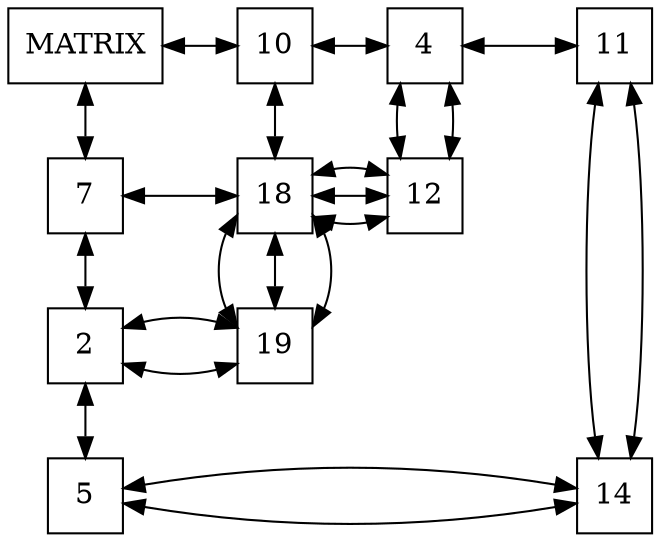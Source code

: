 digraph g{
rankdir = TB;
node [shape=rectangle, height=0.5, width=0.5];
graph[ nodesep = 0.5];
node0 [label="MATRIX"];
10[label="10"]
4[label="4"]
11[label="11"]
node0->10[dir=both];
10->4[dir=both];
4->11[dir=both];
7[label="7"]
2[label="2"]
5[label="5"]
node0->7[dir=both];
7->2[dir=both];
2->5[dir=both];
18[label="18"]
12->18[constraint=false, dir=both];
{rank=same; 12; 18;}
7->18[constraint=false, dir=both];
{rank=same; 7; 18;}
10->18[dir=both]
19->18[dir=both]
19[label="19"]
2->19[constraint=false, dir=both];
{rank=same; 2; 19;}
18->19[dir=both]
19[label="19"]
2->19[constraint=false, dir=both];
{rank=same; 2; 19;}
18->19[dir=both]
12[label="12"]
18->12[constraint=false, dir=both];
{rank=same; 18; 12;}
4->12[dir=both]
12[label="12"]
18->12[constraint=false, dir=both];
{rank=same; 18; 12;}
4->12[dir=both]
14[label="14"]
5->14[constraint=false, dir=both];
{rank=same; 5; 14;}
11->14[dir=both]
14[label="14"]
5->14[constraint=false, dir=both];
{rank=same; 5; 14;}
11->14[dir=both]
{rank=same; node0; 10; 4; 11;}}